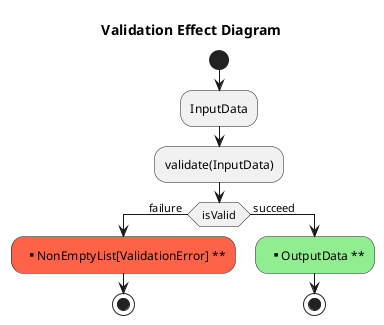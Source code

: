 @startuml
title Validation Effect Diagram

start
:InputData;
:validate(InputData);
if ( isValid ) then (failure  )
  #tomato:** NonEmptyList[ValidationError] **;
  stop
else ( succeed)
  #lightgreen:** OutputData **;
  stop
endif
@enduml
